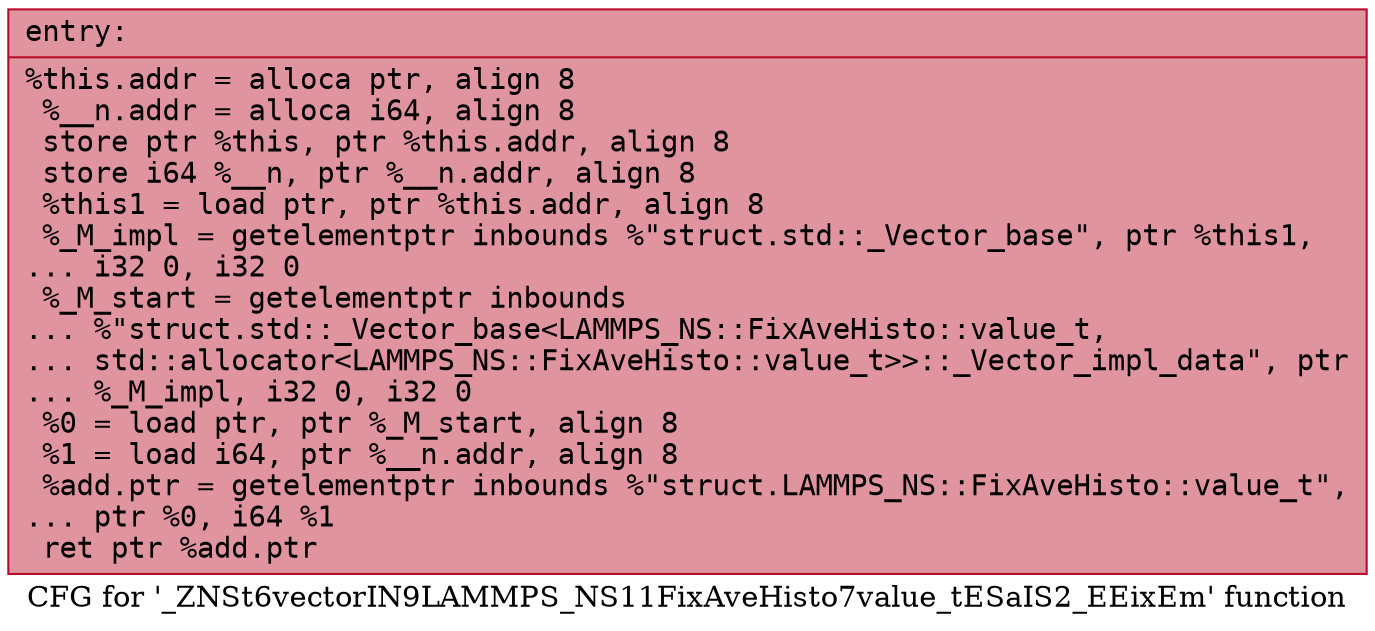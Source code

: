 digraph "CFG for '_ZNSt6vectorIN9LAMMPS_NS11FixAveHisto7value_tESaIS2_EEixEm' function" {
	label="CFG for '_ZNSt6vectorIN9LAMMPS_NS11FixAveHisto7value_tESaIS2_EEixEm' function";

	Node0x557d5bdb50a0 [shape=record,color="#b70d28ff", style=filled, fillcolor="#b70d2870" fontname="Courier",label="{entry:\l|  %this.addr = alloca ptr, align 8\l  %__n.addr = alloca i64, align 8\l  store ptr %this, ptr %this.addr, align 8\l  store i64 %__n, ptr %__n.addr, align 8\l  %this1 = load ptr, ptr %this.addr, align 8\l  %_M_impl = getelementptr inbounds %\"struct.std::_Vector_base\", ptr %this1,\l... i32 0, i32 0\l  %_M_start = getelementptr inbounds\l... %\"struct.std::_Vector_base\<LAMMPS_NS::FixAveHisto::value_t,\l... std::allocator\<LAMMPS_NS::FixAveHisto::value_t\>\>::_Vector_impl_data\", ptr\l... %_M_impl, i32 0, i32 0\l  %0 = load ptr, ptr %_M_start, align 8\l  %1 = load i64, ptr %__n.addr, align 8\l  %add.ptr = getelementptr inbounds %\"struct.LAMMPS_NS::FixAveHisto::value_t\",\l... ptr %0, i64 %1\l  ret ptr %add.ptr\l}"];
}
